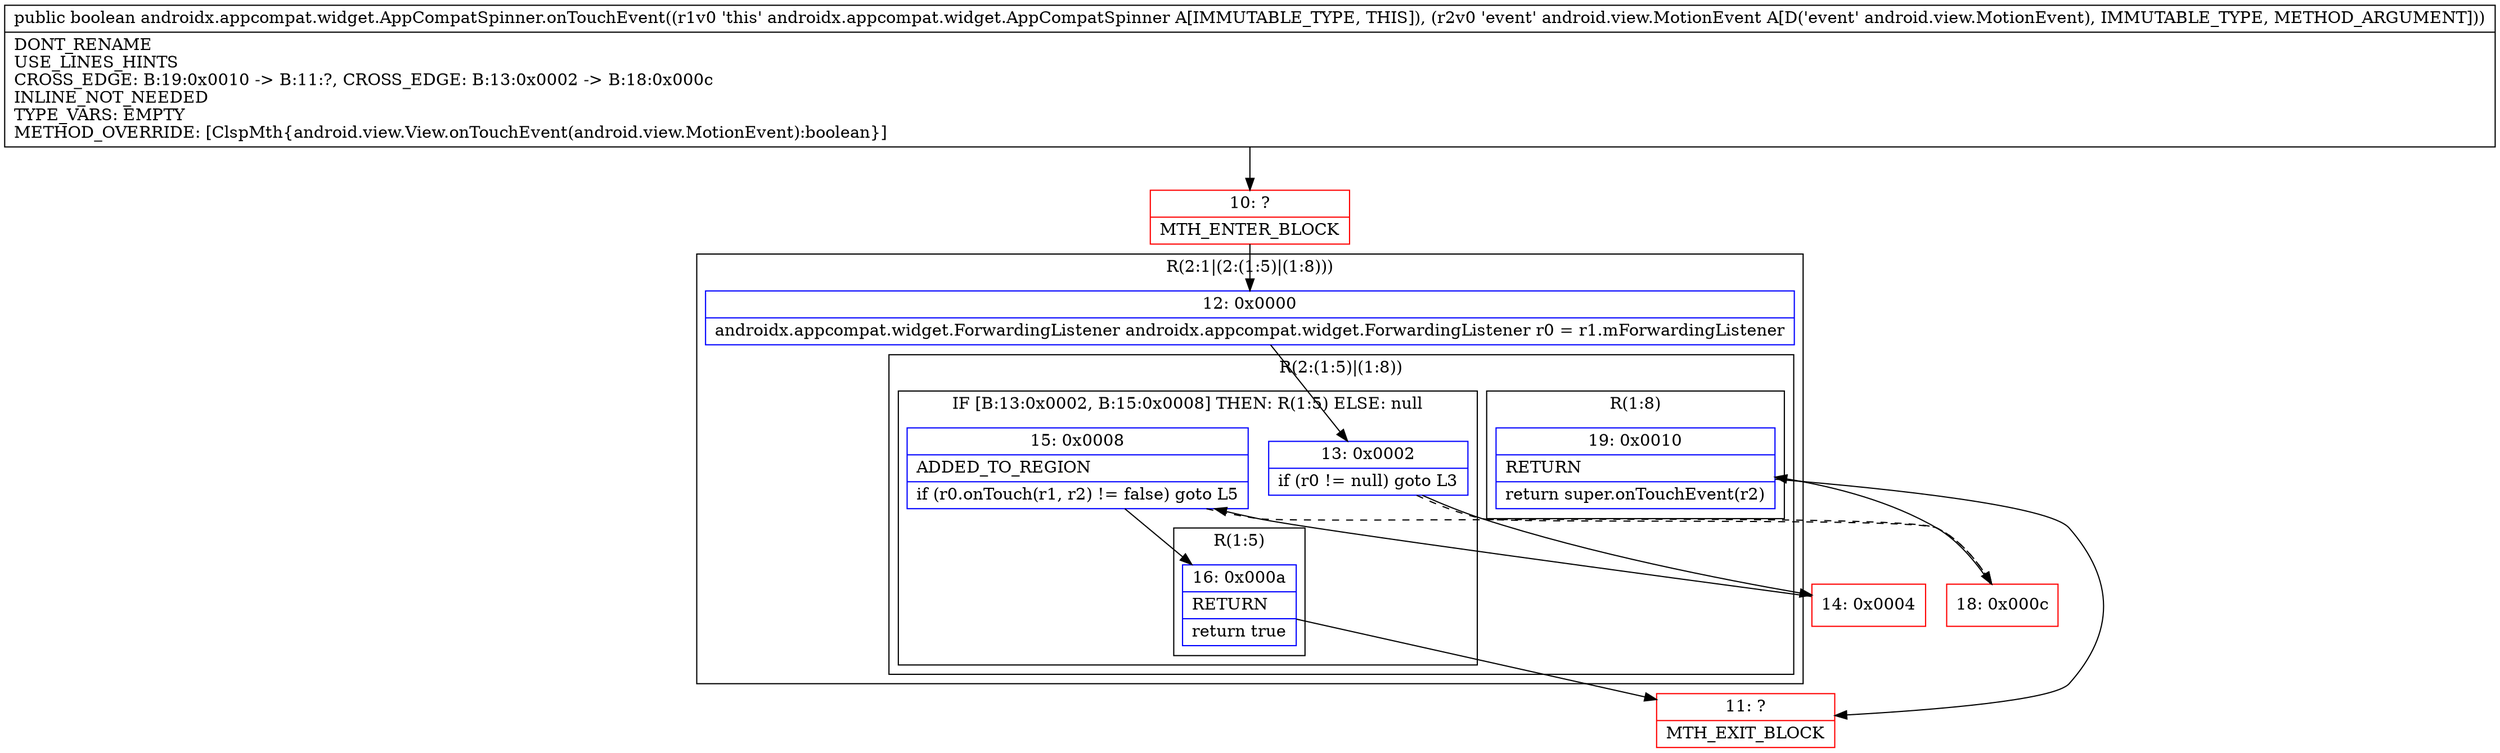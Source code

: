 digraph "CFG forandroidx.appcompat.widget.AppCompatSpinner.onTouchEvent(Landroid\/view\/MotionEvent;)Z" {
subgraph cluster_Region_394141 {
label = "R(2:1|(2:(1:5)|(1:8)))";
node [shape=record,color=blue];
Node_12 [shape=record,label="{12\:\ 0x0000|androidx.appcompat.widget.ForwardingListener androidx.appcompat.widget.ForwardingListener r0 = r1.mForwardingListener\l}"];
subgraph cluster_Region_401042773 {
label = "R(2:(1:5)|(1:8))";
node [shape=record,color=blue];
subgraph cluster_IfRegion_1203249979 {
label = "IF [B:13:0x0002, B:15:0x0008] THEN: R(1:5) ELSE: null";
node [shape=record,color=blue];
Node_13 [shape=record,label="{13\:\ 0x0002|if (r0 != null) goto L3\l}"];
Node_15 [shape=record,label="{15\:\ 0x0008|ADDED_TO_REGION\l|if (r0.onTouch(r1, r2) != false) goto L5\l}"];
subgraph cluster_Region_942365544 {
label = "R(1:5)";
node [shape=record,color=blue];
Node_16 [shape=record,label="{16\:\ 0x000a|RETURN\l|return true\l}"];
}
}
subgraph cluster_Region_237969745 {
label = "R(1:8)";
node [shape=record,color=blue];
Node_19 [shape=record,label="{19\:\ 0x0010|RETURN\l|return super.onTouchEvent(r2)\l}"];
}
}
}
Node_10 [shape=record,color=red,label="{10\:\ ?|MTH_ENTER_BLOCK\l}"];
Node_14 [shape=record,color=red,label="{14\:\ 0x0004}"];
Node_11 [shape=record,color=red,label="{11\:\ ?|MTH_EXIT_BLOCK\l}"];
Node_18 [shape=record,color=red,label="{18\:\ 0x000c}"];
MethodNode[shape=record,label="{public boolean androidx.appcompat.widget.AppCompatSpinner.onTouchEvent((r1v0 'this' androidx.appcompat.widget.AppCompatSpinner A[IMMUTABLE_TYPE, THIS]), (r2v0 'event' android.view.MotionEvent A[D('event' android.view.MotionEvent), IMMUTABLE_TYPE, METHOD_ARGUMENT]))  | DONT_RENAME\lUSE_LINES_HINTS\lCROSS_EDGE: B:19:0x0010 \-\> B:11:?, CROSS_EDGE: B:13:0x0002 \-\> B:18:0x000c\lINLINE_NOT_NEEDED\lTYPE_VARS: EMPTY\lMETHOD_OVERRIDE: [ClspMth\{android.view.View.onTouchEvent(android.view.MotionEvent):boolean\}]\l}"];
MethodNode -> Node_10;Node_12 -> Node_13;
Node_13 -> Node_14;
Node_13 -> Node_18[style=dashed];
Node_15 -> Node_16;
Node_15 -> Node_18[style=dashed];
Node_16 -> Node_11;
Node_19 -> Node_11;
Node_10 -> Node_12;
Node_14 -> Node_15;
Node_18 -> Node_19;
}

